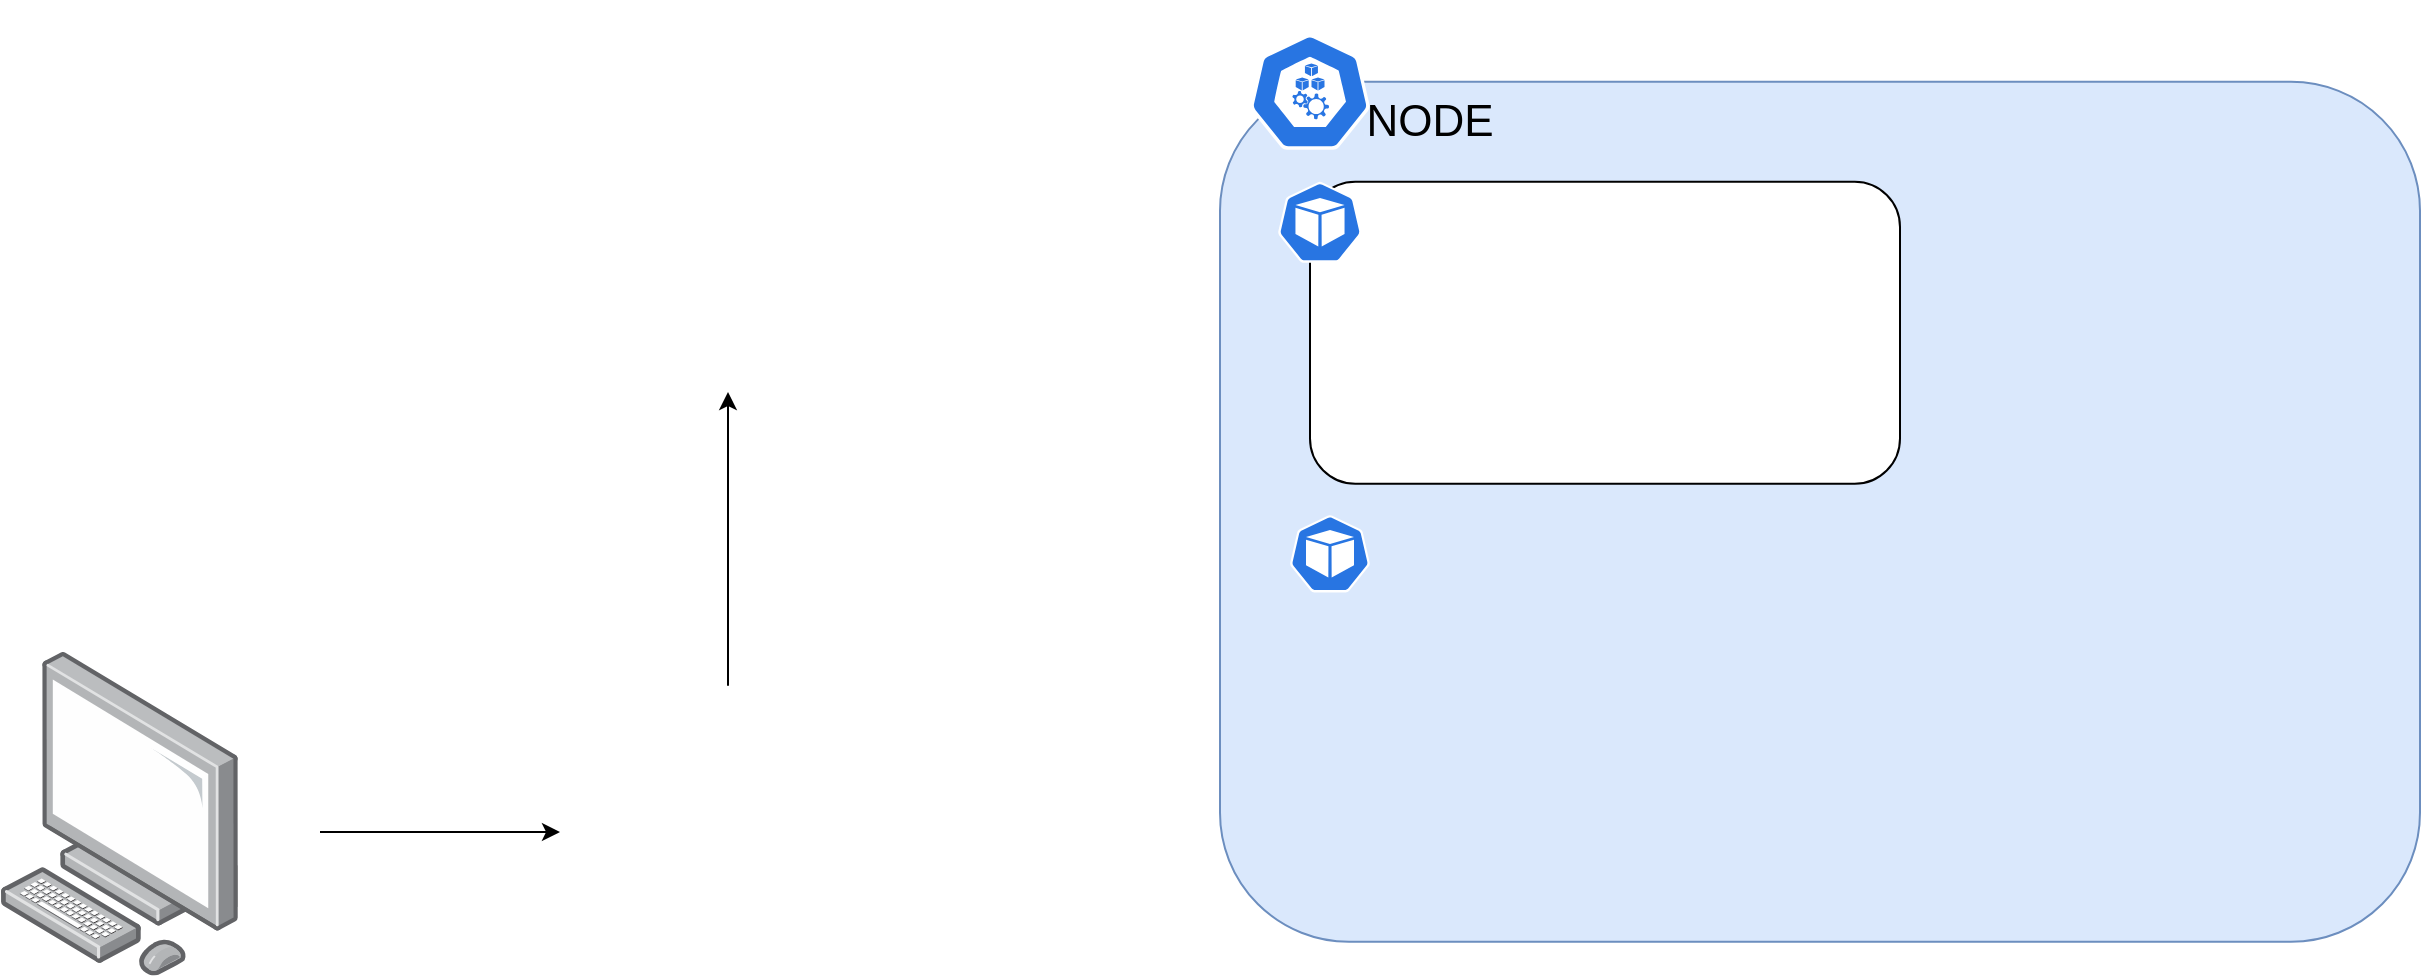 <mxfile version="14.6.0" type="github">
  <diagram id="Ht1M8jgEwFfnCIfOTk4-" name="Page-1">
    <mxGraphModel dx="1422" dy="776" grid="1" gridSize="10" guides="1" tooltips="1" connect="1" arrows="1" fold="1" page="1" pageScale="1" pageWidth="1169" pageHeight="827" math="0" shadow="0">
      <root>
        <mxCell id="0" />
        <mxCell id="1" parent="0" />
        <mxCell id="x4faRQbrMNJ7h53etuVp-13" value="" style="rounded=1;whiteSpace=wrap;html=1;fillColor=#dae8fc;strokeColor=#6c8ebf;" vertex="1" parent="1">
          <mxGeometry x="690" y="144.9" width="600" height="430" as="geometry" />
        </mxCell>
        <mxCell id="x4faRQbrMNJ7h53etuVp-15" value="" style="rounded=1;whiteSpace=wrap;html=1;strokeWidth=1;" vertex="1" parent="1">
          <mxGeometry x="735" y="194.9" width="295" height="151" as="geometry" />
        </mxCell>
        <mxCell id="x4faRQbrMNJ7h53etuVp-1" value="" style="shape=image;html=1;verticalAlign=top;verticalLabelPosition=bottom;labelBackgroundColor=#ffffff;imageAspect=0;aspect=fixed;image=https://cdn4.iconfinder.com/data/icons/socialcones/508/Github-128.png" vertex="1" parent="1">
          <mxGeometry x="380" y="170" width="128" height="128" as="geometry" />
        </mxCell>
        <mxCell id="x4faRQbrMNJ7h53etuVp-2" value="" style="shape=image;html=1;verticalAlign=top;verticalLabelPosition=bottom;labelBackgroundColor=#ffffff;imageAspect=0;aspect=fixed;image=https://cdn3.iconfinder.com/data/icons/social-media-2169/24/social_media_social_media_logo_git-128.png" vertex="1" parent="1">
          <mxGeometry x="380" y="446.9" width="128" height="128" as="geometry" />
        </mxCell>
        <mxCell id="x4faRQbrMNJ7h53etuVp-4" value="" style="points=[];aspect=fixed;html=1;align=center;shadow=0;dashed=0;image;image=img/lib/allied_telesis/computer_and_terminals/Personal_Computer.svg;" vertex="1" parent="1">
          <mxGeometry x="80" y="430" width="119.39" height="161.8" as="geometry" />
        </mxCell>
        <mxCell id="x4faRQbrMNJ7h53etuVp-7" value="" style="endArrow=classic;html=1;" edge="1" parent="1">
          <mxGeometry width="50" height="50" relative="1" as="geometry">
            <mxPoint x="240" y="520" as="sourcePoint" />
            <mxPoint x="360" y="520" as="targetPoint" />
          </mxGeometry>
        </mxCell>
        <mxCell id="x4faRQbrMNJ7h53etuVp-8" value="" style="endArrow=classic;html=1;exitX=0.5;exitY=0;exitDx=0;exitDy=0;" edge="1" parent="1" source="x4faRQbrMNJ7h53etuVp-2">
          <mxGeometry width="50" height="50" relative="1" as="geometry">
            <mxPoint x="384" y="370" as="sourcePoint" />
            <mxPoint x="444" y="300" as="targetPoint" />
          </mxGeometry>
        </mxCell>
        <mxCell id="x4faRQbrMNJ7h53etuVp-9" value="" style="html=1;dashed=0;whitespace=wrap;fillColor=#2875E2;strokeColor=#ffffff;points=[[0.005,0.63,0],[0.1,0.2,0],[0.9,0.2,0],[0.5,0,0],[0.995,0.63,0],[0.72,0.99,0],[0.5,1,0],[0.28,0.99,0]];shape=mxgraph.kubernetes.icon;prIcon=pod" vertex="1" parent="1">
          <mxGeometry x="715" y="194.9" width="50" height="40.5" as="geometry" />
        </mxCell>
        <mxCell id="x4faRQbrMNJ7h53etuVp-10" value="" style="html=1;dashed=0;whitespace=wrap;fillColor=#2875E2;strokeColor=#ffffff;points=[[0.005,0.63,0],[0.1,0.2,0],[0.9,0.2,0],[0.5,0,0],[0.995,0.63,0],[0.72,0.99,0],[0.5,1,0],[0.28,0.99,0]];shape=mxgraph.kubernetes.icon;prIcon=pod" vertex="1" parent="1">
          <mxGeometry x="725" y="356.9" width="40" height="48" as="geometry" />
        </mxCell>
        <mxCell id="x4faRQbrMNJ7h53etuVp-12" value="" style="html=1;dashed=0;whitespace=wrap;fillColor=#2875E2;strokeColor=#ffffff;points=[[0.005,0.63,0],[0.1,0.2,0],[0.9,0.2,0],[0.5,0,0],[0.995,0.63,0],[0.72,0.99,0],[0.5,1,0],[0.28,0.99,0]];shape=mxgraph.kubernetes.icon;prIcon=node" vertex="1" parent="1">
          <mxGeometry x="705" y="104.9" width="60" height="90" as="geometry" />
        </mxCell>
        <mxCell id="x4faRQbrMNJ7h53etuVp-14" value="&lt;font style=&quot;font-size: 22px&quot;&gt;NODE&lt;/font&gt;" style="text;html=1;strokeColor=none;fillColor=none;align=center;verticalAlign=middle;whiteSpace=wrap;rounded=0;strokeWidth=3;" vertex="1" parent="1">
          <mxGeometry x="775" y="154.9" width="40" height="20" as="geometry" />
        </mxCell>
      </root>
    </mxGraphModel>
  </diagram>
</mxfile>
